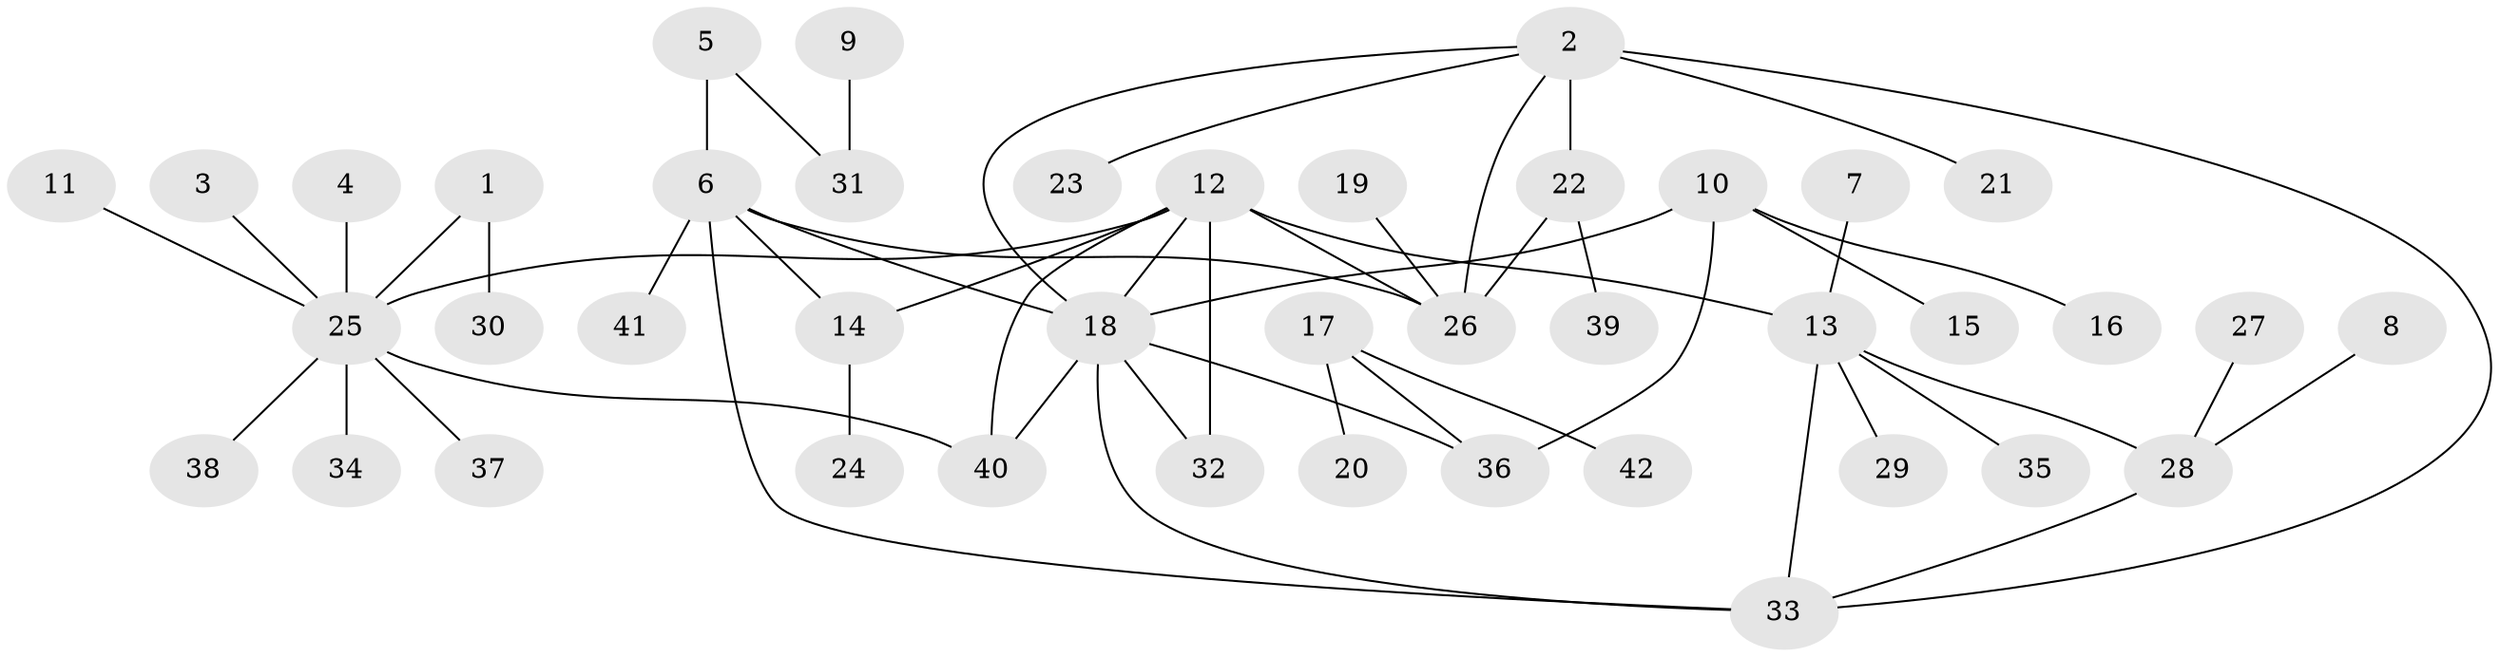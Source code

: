 // original degree distribution, {5: 0.07228915662650602, 12: 0.012048192771084338, 4: 0.03614457831325301, 9: 0.03614457831325301, 6: 0.03614457831325301, 7: 0.024096385542168676, 8: 0.012048192771084338, 3: 0.024096385542168676, 11: 0.012048192771084338, 2: 0.13253012048192772, 1: 0.6024096385542169}
// Generated by graph-tools (version 1.1) at 2025/02/03/09/25 03:02:51]
// undirected, 42 vertices, 53 edges
graph export_dot {
graph [start="1"]
  node [color=gray90,style=filled];
  1;
  2;
  3;
  4;
  5;
  6;
  7;
  8;
  9;
  10;
  11;
  12;
  13;
  14;
  15;
  16;
  17;
  18;
  19;
  20;
  21;
  22;
  23;
  24;
  25;
  26;
  27;
  28;
  29;
  30;
  31;
  32;
  33;
  34;
  35;
  36;
  37;
  38;
  39;
  40;
  41;
  42;
  1 -- 25 [weight=1.0];
  1 -- 30 [weight=1.0];
  2 -- 18 [weight=1.0];
  2 -- 21 [weight=1.0];
  2 -- 22 [weight=2.0];
  2 -- 23 [weight=1.0];
  2 -- 26 [weight=1.0];
  2 -- 33 [weight=1.0];
  3 -- 25 [weight=1.0];
  4 -- 25 [weight=1.0];
  5 -- 6 [weight=1.0];
  5 -- 31 [weight=1.0];
  6 -- 14 [weight=3.0];
  6 -- 18 [weight=1.0];
  6 -- 26 [weight=1.0];
  6 -- 33 [weight=1.0];
  6 -- 41 [weight=1.0];
  7 -- 13 [weight=1.0];
  8 -- 28 [weight=1.0];
  9 -- 31 [weight=1.0];
  10 -- 15 [weight=1.0];
  10 -- 16 [weight=1.0];
  10 -- 18 [weight=2.0];
  10 -- 36 [weight=2.0];
  11 -- 25 [weight=1.0];
  12 -- 13 [weight=1.0];
  12 -- 14 [weight=1.0];
  12 -- 18 [weight=1.0];
  12 -- 25 [weight=1.0];
  12 -- 26 [weight=1.0];
  12 -- 32 [weight=1.0];
  12 -- 40 [weight=2.0];
  13 -- 28 [weight=1.0];
  13 -- 29 [weight=1.0];
  13 -- 33 [weight=2.0];
  13 -- 35 [weight=1.0];
  14 -- 24 [weight=1.0];
  17 -- 20 [weight=1.0];
  17 -- 36 [weight=1.0];
  17 -- 42 [weight=1.0];
  18 -- 32 [weight=1.0];
  18 -- 33 [weight=1.0];
  18 -- 36 [weight=1.0];
  18 -- 40 [weight=1.0];
  19 -- 26 [weight=1.0];
  22 -- 26 [weight=2.0];
  22 -- 39 [weight=1.0];
  25 -- 34 [weight=1.0];
  25 -- 37 [weight=1.0];
  25 -- 38 [weight=1.0];
  25 -- 40 [weight=2.0];
  27 -- 28 [weight=1.0];
  28 -- 33 [weight=2.0];
}
